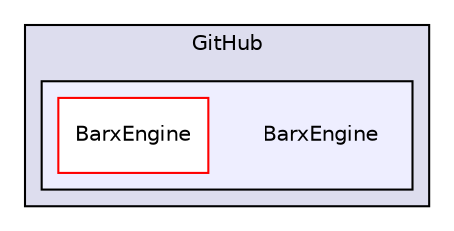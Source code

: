 digraph "D:/GitHub/BarxEngine" {
  compound=true
  node [ fontsize="10", fontname="Helvetica"];
  edge [ labelfontsize="10", labelfontname="Helvetica"];
  subgraph clusterdir_eb46cee47d59baf2f3d3a9239acb1efa {
    graph [ bgcolor="#ddddee", pencolor="black", label="GitHub" fontname="Helvetica", fontsize="10", URL="dir_eb46cee47d59baf2f3d3a9239acb1efa.html"]
  subgraph clusterdir_d3fff91c9b81cf8ed549db0910754548 {
    graph [ bgcolor="#eeeeff", pencolor="black", label="" URL="dir_d3fff91c9b81cf8ed549db0910754548.html"];
    dir_d3fff91c9b81cf8ed549db0910754548 [shape=plaintext label="BarxEngine"];
    dir_862526342d1f840f40def6ee2bea41ac [shape=box label="BarxEngine" color="red" fillcolor="white" style="filled" URL="dir_862526342d1f840f40def6ee2bea41ac.html"];
  }
  }
}
